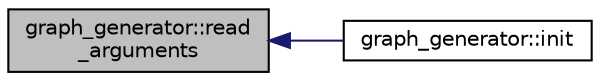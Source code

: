 digraph "graph_generator::read_arguments"
{
  edge [fontname="Helvetica",fontsize="10",labelfontname="Helvetica",labelfontsize="10"];
  node [fontname="Helvetica",fontsize="10",shape=record];
  rankdir="LR";
  Node645 [label="graph_generator::read\l_arguments",height=0.2,width=0.4,color="black", fillcolor="grey75", style="filled", fontcolor="black"];
  Node645 -> Node646 [dir="back",color="midnightblue",fontsize="10",style="solid",fontname="Helvetica"];
  Node646 [label="graph_generator::init",height=0.2,width=0.4,color="black", fillcolor="white", style="filled",URL="$d9/d91/classgraph__generator.html#acd2ec07214d869173eb1c9ffb3ec0312"];
}
